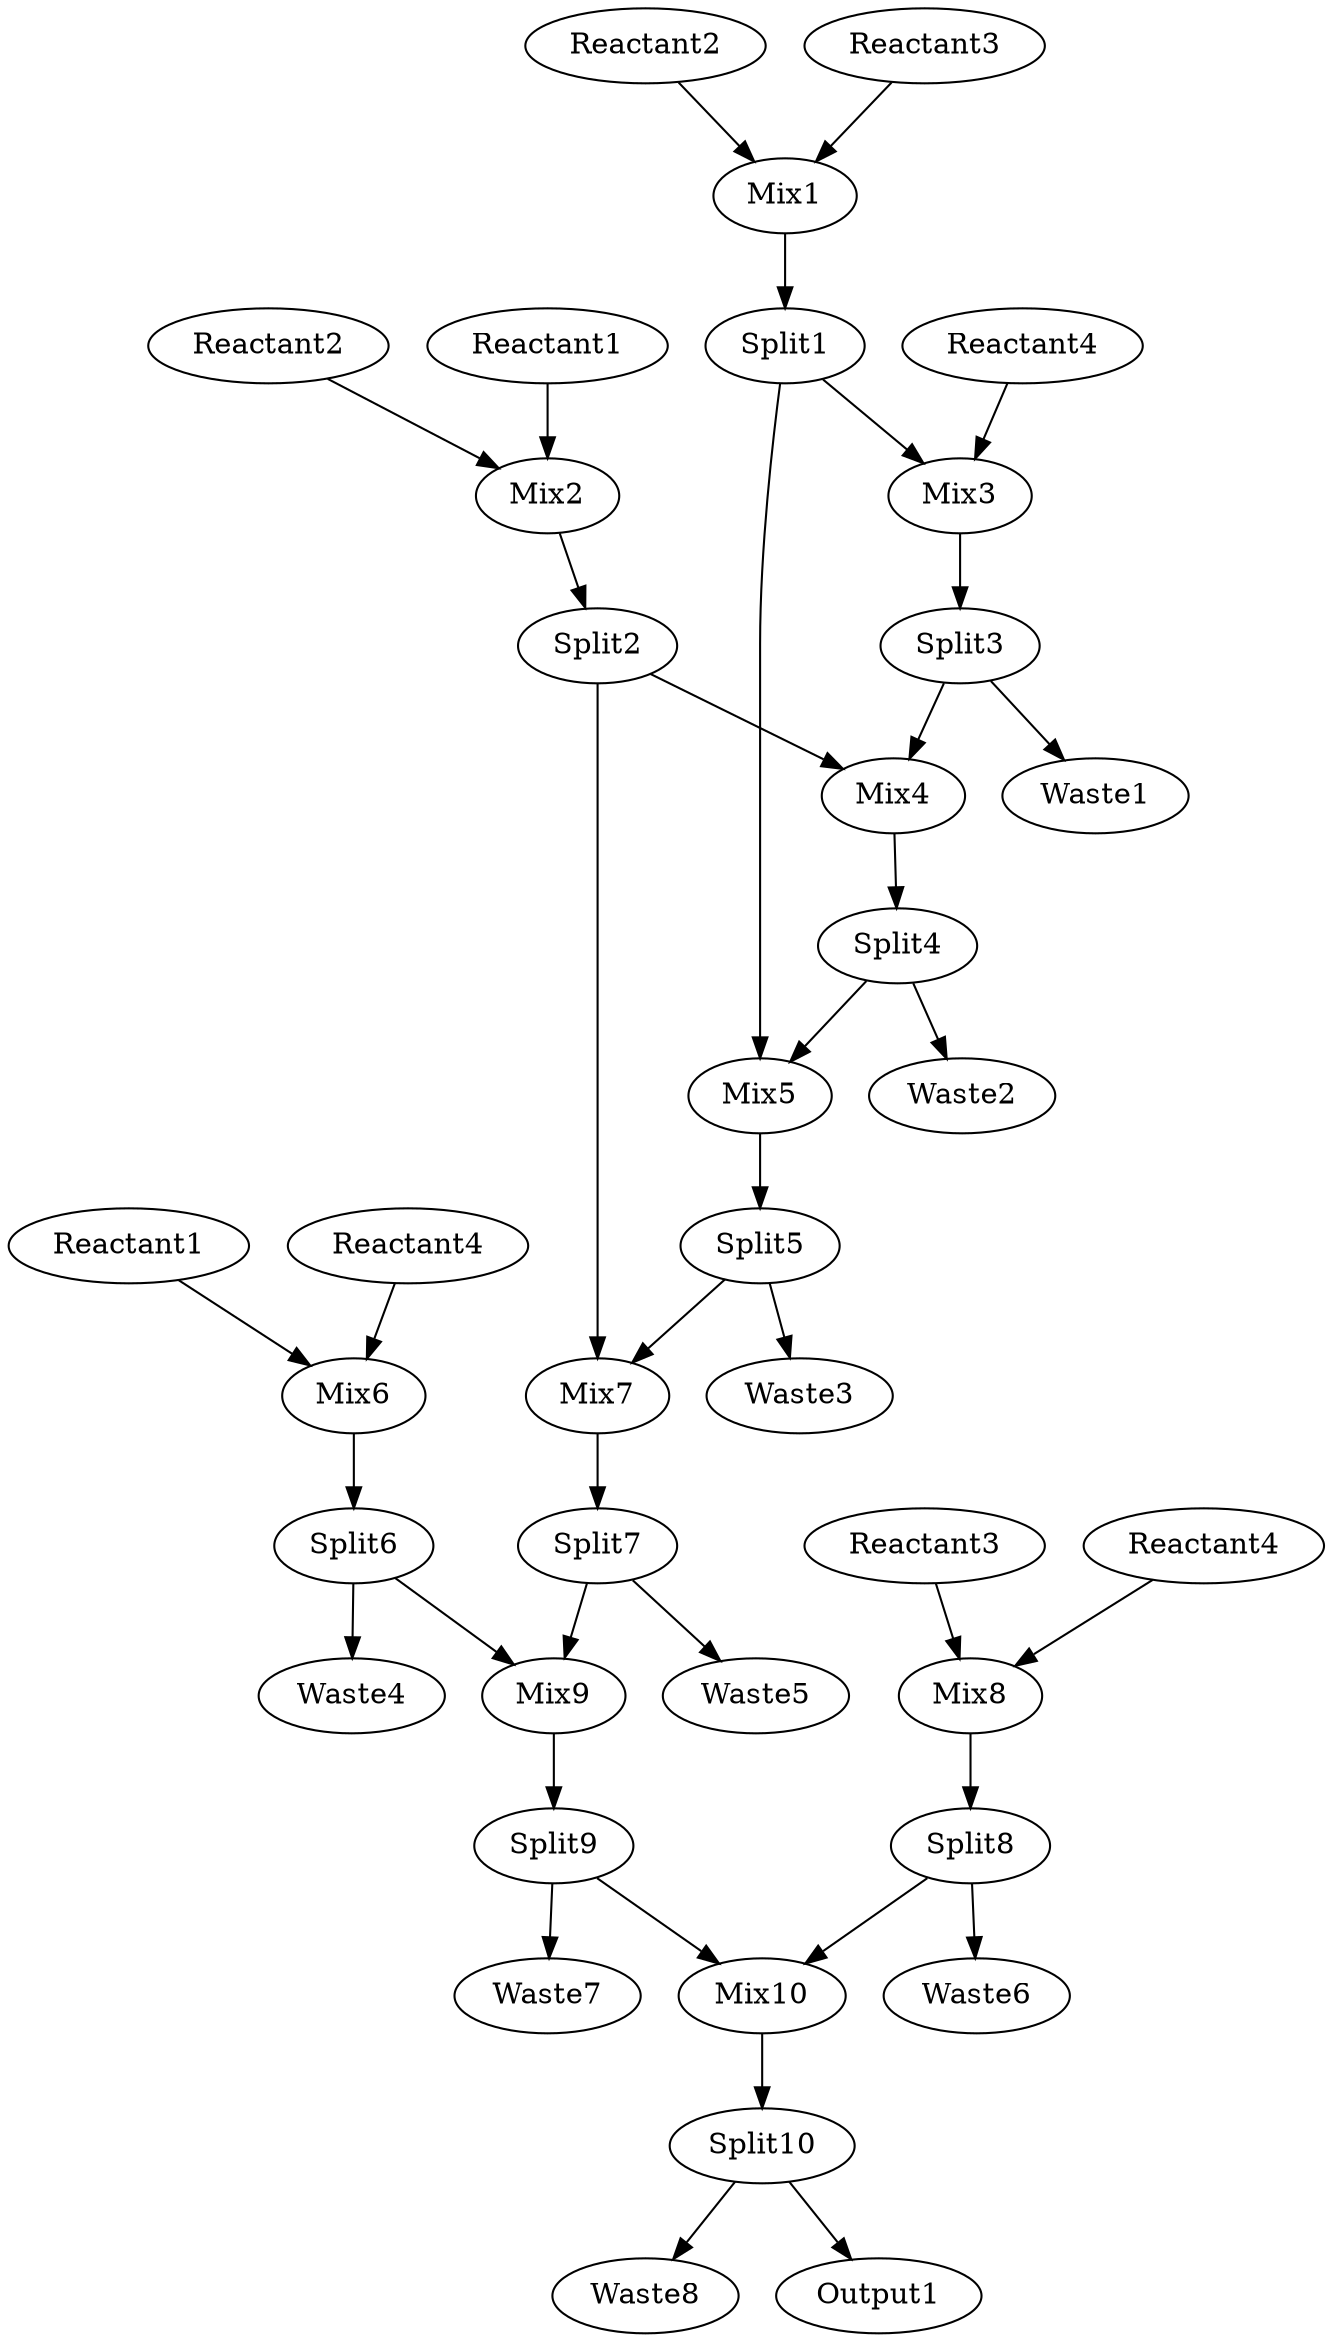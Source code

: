 digraph G {
	0 [label = "Reactant1"];
	1 [label = "Reactant3"];
	2 [label = "Reactant4"];
	3 [label = "Reactant4"];
	4 [label = "Reactant4"];
	5 [label = "Mix1"];
	6 [label = "Split1"];
	7 [label = "Reactant2"];
	8 [label = "Reactant3"];
	9 [label = "Mix2"];
	10 [label = "Split2"];
	11 [label = "Reactant1"];
	12 [label = "Reactant2"];
	13 [label = "Mix3"];
	14 [label = "Split3"];
	15 [label = "Waste1"];
	16 [label = "Mix4"];
	17 [label = "Split4"];
	18 [label = "Waste2"];
	19 [label = "Mix5"];
	20 [label = "Split5"];
	21 [label = "Waste3"];
	22 [label = "Mix6"];
	23 [label = "Split6"];
	24 [label = "Waste4"];
	25 [label = "Mix7"];
	26 [label = "Split7"];
	27 [label = "Waste5"];
	28 [label = "Mix8"];
	29 [label = "Split8"];
	30 [label = "Waste6"];
	31 [label = "Mix9"];
	32 [label = "Split9"];
	33 [label = "Waste7"];
	34 [label = "Mix10"];
	35 [label = "Split10"];
	36 [label = "Waste8"];
	37 [label = "Output1"];
	5 -> 6
	7 -> 5
	8 -> 5
	9 -> 10
	11 -> 9
	12 -> 9
	13 -> 14
	14 -> 15
	4 -> 13
	6 -> 13
	16 -> 17
	17 -> 18
	10 -> 16
	14 -> 16
	19 -> 20
	20 -> 21
	6 -> 19
	17 -> 19
	22 -> 23
	23 -> 24
	0 -> 22
	3 -> 22
	25 -> 26
	26 -> 27
	10 -> 25
	20 -> 25
	28 -> 29
	29 -> 30
	1 -> 28
	2 -> 28
	31 -> 32
	32 -> 33
	23 -> 31
	26 -> 31
	34 -> 35
	35 -> 36
	29 -> 34
	32 -> 34
	35 -> 37
}
